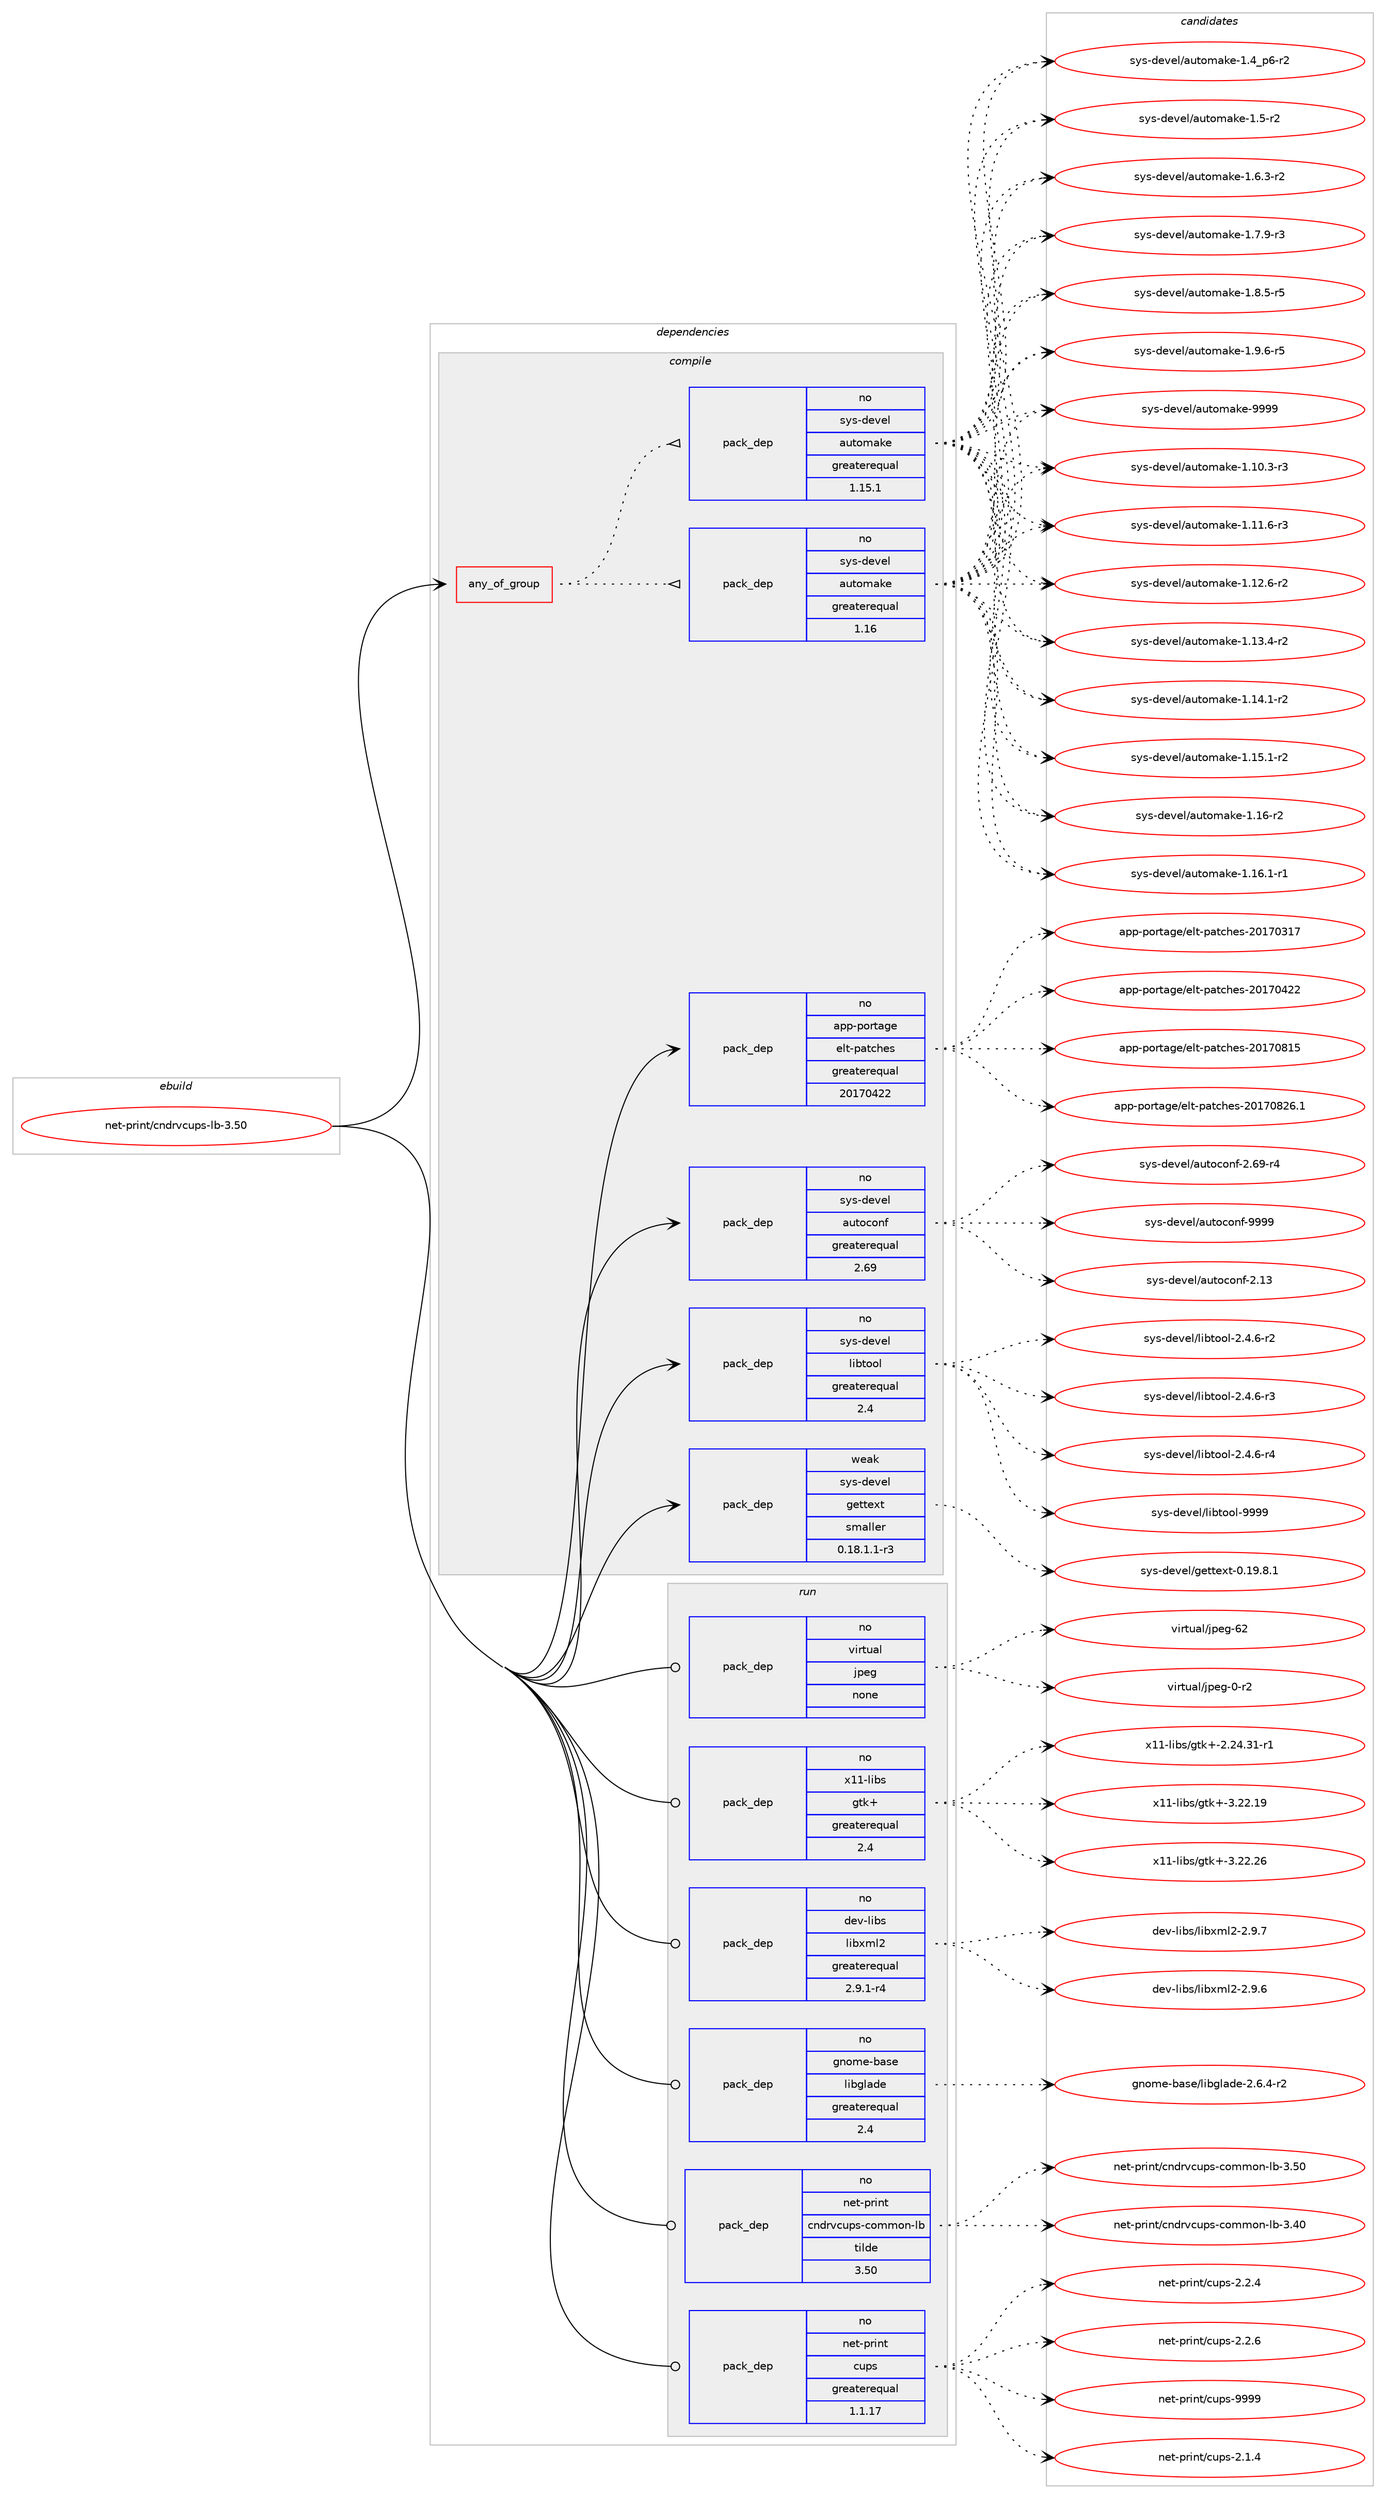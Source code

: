 digraph prolog {

# *************
# Graph options
# *************

newrank=true;
concentrate=true;
compound=true;
graph [rankdir=LR,fontname=Helvetica,fontsize=10,ranksep=1.5];#, ranksep=2.5, nodesep=0.2];
edge  [arrowhead=vee];
node  [fontname=Helvetica,fontsize=10];

# **********
# The ebuild
# **********

subgraph cluster_leftcol {
color=gray;
rank=same;
label=<<i>ebuild</i>>;
id [label="net-print/cndrvcups-lb-3.50", color=red, width=4, href="../net-print/cndrvcups-lb-3.50.svg"];
}

# ****************
# The dependencies
# ****************

subgraph cluster_midcol {
color=gray;
label=<<i>dependencies</i>>;
subgraph cluster_compile {
fillcolor="#eeeeee";
style=filled;
label=<<i>compile</i>>;
subgraph any27 {
dependency1166 [label=<<TABLE BORDER="0" CELLBORDER="1" CELLSPACING="0" CELLPADDING="4"><TR><TD CELLPADDING="10">any_of_group</TD></TR></TABLE>>, shape=none, color=red];subgraph pack780 {
dependency1167 [label=<<TABLE BORDER="0" CELLBORDER="1" CELLSPACING="0" CELLPADDING="4" WIDTH="220"><TR><TD ROWSPAN="6" CELLPADDING="30">pack_dep</TD></TR><TR><TD WIDTH="110">no</TD></TR><TR><TD>sys-devel</TD></TR><TR><TD>automake</TD></TR><TR><TD>greaterequal</TD></TR><TR><TD>1.16</TD></TR></TABLE>>, shape=none, color=blue];
}
dependency1166:e -> dependency1167:w [weight=20,style="dotted",arrowhead="oinv"];
subgraph pack781 {
dependency1168 [label=<<TABLE BORDER="0" CELLBORDER="1" CELLSPACING="0" CELLPADDING="4" WIDTH="220"><TR><TD ROWSPAN="6" CELLPADDING="30">pack_dep</TD></TR><TR><TD WIDTH="110">no</TD></TR><TR><TD>sys-devel</TD></TR><TR><TD>automake</TD></TR><TR><TD>greaterequal</TD></TR><TR><TD>1.15.1</TD></TR></TABLE>>, shape=none, color=blue];
}
dependency1166:e -> dependency1168:w [weight=20,style="dotted",arrowhead="oinv"];
}
id:e -> dependency1166:w [weight=20,style="solid",arrowhead="vee"];
subgraph pack782 {
dependency1169 [label=<<TABLE BORDER="0" CELLBORDER="1" CELLSPACING="0" CELLPADDING="4" WIDTH="220"><TR><TD ROWSPAN="6" CELLPADDING="30">pack_dep</TD></TR><TR><TD WIDTH="110">no</TD></TR><TR><TD>app-portage</TD></TR><TR><TD>elt-patches</TD></TR><TR><TD>greaterequal</TD></TR><TR><TD>20170422</TD></TR></TABLE>>, shape=none, color=blue];
}
id:e -> dependency1169:w [weight=20,style="solid",arrowhead="vee"];
subgraph pack783 {
dependency1170 [label=<<TABLE BORDER="0" CELLBORDER="1" CELLSPACING="0" CELLPADDING="4" WIDTH="220"><TR><TD ROWSPAN="6" CELLPADDING="30">pack_dep</TD></TR><TR><TD WIDTH="110">no</TD></TR><TR><TD>sys-devel</TD></TR><TR><TD>autoconf</TD></TR><TR><TD>greaterequal</TD></TR><TR><TD>2.69</TD></TR></TABLE>>, shape=none, color=blue];
}
id:e -> dependency1170:w [weight=20,style="solid",arrowhead="vee"];
subgraph pack784 {
dependency1171 [label=<<TABLE BORDER="0" CELLBORDER="1" CELLSPACING="0" CELLPADDING="4" WIDTH="220"><TR><TD ROWSPAN="6" CELLPADDING="30">pack_dep</TD></TR><TR><TD WIDTH="110">no</TD></TR><TR><TD>sys-devel</TD></TR><TR><TD>libtool</TD></TR><TR><TD>greaterequal</TD></TR><TR><TD>2.4</TD></TR></TABLE>>, shape=none, color=blue];
}
id:e -> dependency1171:w [weight=20,style="solid",arrowhead="vee"];
subgraph pack785 {
dependency1172 [label=<<TABLE BORDER="0" CELLBORDER="1" CELLSPACING="0" CELLPADDING="4" WIDTH="220"><TR><TD ROWSPAN="6" CELLPADDING="30">pack_dep</TD></TR><TR><TD WIDTH="110">weak</TD></TR><TR><TD>sys-devel</TD></TR><TR><TD>gettext</TD></TR><TR><TD>smaller</TD></TR><TR><TD>0.18.1.1-r3</TD></TR></TABLE>>, shape=none, color=blue];
}
id:e -> dependency1172:w [weight=20,style="solid",arrowhead="vee"];
}
subgraph cluster_compileandrun {
fillcolor="#eeeeee";
style=filled;
label=<<i>compile and run</i>>;
}
subgraph cluster_run {
fillcolor="#eeeeee";
style=filled;
label=<<i>run</i>>;
subgraph pack786 {
dependency1173 [label=<<TABLE BORDER="0" CELLBORDER="1" CELLSPACING="0" CELLPADDING="4" WIDTH="220"><TR><TD ROWSPAN="6" CELLPADDING="30">pack_dep</TD></TR><TR><TD WIDTH="110">no</TD></TR><TR><TD>dev-libs</TD></TR><TR><TD>libxml2</TD></TR><TR><TD>greaterequal</TD></TR><TR><TD>2.9.1-r4</TD></TR></TABLE>>, shape=none, color=blue];
}
id:e -> dependency1173:w [weight=20,style="solid",arrowhead="odot"];
subgraph pack787 {
dependency1174 [label=<<TABLE BORDER="0" CELLBORDER="1" CELLSPACING="0" CELLPADDING="4" WIDTH="220"><TR><TD ROWSPAN="6" CELLPADDING="30">pack_dep</TD></TR><TR><TD WIDTH="110">no</TD></TR><TR><TD>gnome-base</TD></TR><TR><TD>libglade</TD></TR><TR><TD>greaterequal</TD></TR><TR><TD>2.4</TD></TR></TABLE>>, shape=none, color=blue];
}
id:e -> dependency1174:w [weight=20,style="solid",arrowhead="odot"];
subgraph pack788 {
dependency1175 [label=<<TABLE BORDER="0" CELLBORDER="1" CELLSPACING="0" CELLPADDING="4" WIDTH="220"><TR><TD ROWSPAN="6" CELLPADDING="30">pack_dep</TD></TR><TR><TD WIDTH="110">no</TD></TR><TR><TD>net-print</TD></TR><TR><TD>cndrvcups-common-lb</TD></TR><TR><TD>tilde</TD></TR><TR><TD>3.50</TD></TR></TABLE>>, shape=none, color=blue];
}
id:e -> dependency1175:w [weight=20,style="solid",arrowhead="odot"];
subgraph pack789 {
dependency1176 [label=<<TABLE BORDER="0" CELLBORDER="1" CELLSPACING="0" CELLPADDING="4" WIDTH="220"><TR><TD ROWSPAN="6" CELLPADDING="30">pack_dep</TD></TR><TR><TD WIDTH="110">no</TD></TR><TR><TD>net-print</TD></TR><TR><TD>cups</TD></TR><TR><TD>greaterequal</TD></TR><TR><TD>1.1.17</TD></TR></TABLE>>, shape=none, color=blue];
}
id:e -> dependency1176:w [weight=20,style="solid",arrowhead="odot"];
subgraph pack790 {
dependency1177 [label=<<TABLE BORDER="0" CELLBORDER="1" CELLSPACING="0" CELLPADDING="4" WIDTH="220"><TR><TD ROWSPAN="6" CELLPADDING="30">pack_dep</TD></TR><TR><TD WIDTH="110">no</TD></TR><TR><TD>virtual</TD></TR><TR><TD>jpeg</TD></TR><TR><TD>none</TD></TR><TR><TD></TD></TR></TABLE>>, shape=none, color=blue];
}
id:e -> dependency1177:w [weight=20,style="solid",arrowhead="odot"];
subgraph pack791 {
dependency1178 [label=<<TABLE BORDER="0" CELLBORDER="1" CELLSPACING="0" CELLPADDING="4" WIDTH="220"><TR><TD ROWSPAN="6" CELLPADDING="30">pack_dep</TD></TR><TR><TD WIDTH="110">no</TD></TR><TR><TD>x11-libs</TD></TR><TR><TD>gtk+</TD></TR><TR><TD>greaterequal</TD></TR><TR><TD>2.4</TD></TR></TABLE>>, shape=none, color=blue];
}
id:e -> dependency1178:w [weight=20,style="solid",arrowhead="odot"];
}
}

# **************
# The candidates
# **************

subgraph cluster_choices {
rank=same;
color=gray;
label=<<i>candidates</i>>;

subgraph choice780 {
color=black;
nodesep=1;
choice11512111545100101118101108479711711611110997107101454946494846514511451 [label="sys-devel/automake-1.10.3-r3", color=red, width=4,href="../sys-devel/automake-1.10.3-r3.svg"];
choice11512111545100101118101108479711711611110997107101454946494946544511451 [label="sys-devel/automake-1.11.6-r3", color=red, width=4,href="../sys-devel/automake-1.11.6-r3.svg"];
choice11512111545100101118101108479711711611110997107101454946495046544511450 [label="sys-devel/automake-1.12.6-r2", color=red, width=4,href="../sys-devel/automake-1.12.6-r2.svg"];
choice11512111545100101118101108479711711611110997107101454946495146524511450 [label="sys-devel/automake-1.13.4-r2", color=red, width=4,href="../sys-devel/automake-1.13.4-r2.svg"];
choice11512111545100101118101108479711711611110997107101454946495246494511450 [label="sys-devel/automake-1.14.1-r2", color=red, width=4,href="../sys-devel/automake-1.14.1-r2.svg"];
choice11512111545100101118101108479711711611110997107101454946495346494511450 [label="sys-devel/automake-1.15.1-r2", color=red, width=4,href="../sys-devel/automake-1.15.1-r2.svg"];
choice1151211154510010111810110847971171161111099710710145494649544511450 [label="sys-devel/automake-1.16-r2", color=red, width=4,href="../sys-devel/automake-1.16-r2.svg"];
choice11512111545100101118101108479711711611110997107101454946495446494511449 [label="sys-devel/automake-1.16.1-r1", color=red, width=4,href="../sys-devel/automake-1.16.1-r1.svg"];
choice115121115451001011181011084797117116111109971071014549465295112544511450 [label="sys-devel/automake-1.4_p6-r2", color=red, width=4,href="../sys-devel/automake-1.4_p6-r2.svg"];
choice11512111545100101118101108479711711611110997107101454946534511450 [label="sys-devel/automake-1.5-r2", color=red, width=4,href="../sys-devel/automake-1.5-r2.svg"];
choice115121115451001011181011084797117116111109971071014549465446514511450 [label="sys-devel/automake-1.6.3-r2", color=red, width=4,href="../sys-devel/automake-1.6.3-r2.svg"];
choice115121115451001011181011084797117116111109971071014549465546574511451 [label="sys-devel/automake-1.7.9-r3", color=red, width=4,href="../sys-devel/automake-1.7.9-r3.svg"];
choice115121115451001011181011084797117116111109971071014549465646534511453 [label="sys-devel/automake-1.8.5-r5", color=red, width=4,href="../sys-devel/automake-1.8.5-r5.svg"];
choice115121115451001011181011084797117116111109971071014549465746544511453 [label="sys-devel/automake-1.9.6-r5", color=red, width=4,href="../sys-devel/automake-1.9.6-r5.svg"];
choice115121115451001011181011084797117116111109971071014557575757 [label="sys-devel/automake-9999", color=red, width=4,href="../sys-devel/automake-9999.svg"];
dependency1167:e -> choice11512111545100101118101108479711711611110997107101454946494846514511451:w [style=dotted,weight="100"];
dependency1167:e -> choice11512111545100101118101108479711711611110997107101454946494946544511451:w [style=dotted,weight="100"];
dependency1167:e -> choice11512111545100101118101108479711711611110997107101454946495046544511450:w [style=dotted,weight="100"];
dependency1167:e -> choice11512111545100101118101108479711711611110997107101454946495146524511450:w [style=dotted,weight="100"];
dependency1167:e -> choice11512111545100101118101108479711711611110997107101454946495246494511450:w [style=dotted,weight="100"];
dependency1167:e -> choice11512111545100101118101108479711711611110997107101454946495346494511450:w [style=dotted,weight="100"];
dependency1167:e -> choice1151211154510010111810110847971171161111099710710145494649544511450:w [style=dotted,weight="100"];
dependency1167:e -> choice11512111545100101118101108479711711611110997107101454946495446494511449:w [style=dotted,weight="100"];
dependency1167:e -> choice115121115451001011181011084797117116111109971071014549465295112544511450:w [style=dotted,weight="100"];
dependency1167:e -> choice11512111545100101118101108479711711611110997107101454946534511450:w [style=dotted,weight="100"];
dependency1167:e -> choice115121115451001011181011084797117116111109971071014549465446514511450:w [style=dotted,weight="100"];
dependency1167:e -> choice115121115451001011181011084797117116111109971071014549465546574511451:w [style=dotted,weight="100"];
dependency1167:e -> choice115121115451001011181011084797117116111109971071014549465646534511453:w [style=dotted,weight="100"];
dependency1167:e -> choice115121115451001011181011084797117116111109971071014549465746544511453:w [style=dotted,weight="100"];
dependency1167:e -> choice115121115451001011181011084797117116111109971071014557575757:w [style=dotted,weight="100"];
}
subgraph choice781 {
color=black;
nodesep=1;
choice11512111545100101118101108479711711611110997107101454946494846514511451 [label="sys-devel/automake-1.10.3-r3", color=red, width=4,href="../sys-devel/automake-1.10.3-r3.svg"];
choice11512111545100101118101108479711711611110997107101454946494946544511451 [label="sys-devel/automake-1.11.6-r3", color=red, width=4,href="../sys-devel/automake-1.11.6-r3.svg"];
choice11512111545100101118101108479711711611110997107101454946495046544511450 [label="sys-devel/automake-1.12.6-r2", color=red, width=4,href="../sys-devel/automake-1.12.6-r2.svg"];
choice11512111545100101118101108479711711611110997107101454946495146524511450 [label="sys-devel/automake-1.13.4-r2", color=red, width=4,href="../sys-devel/automake-1.13.4-r2.svg"];
choice11512111545100101118101108479711711611110997107101454946495246494511450 [label="sys-devel/automake-1.14.1-r2", color=red, width=4,href="../sys-devel/automake-1.14.1-r2.svg"];
choice11512111545100101118101108479711711611110997107101454946495346494511450 [label="sys-devel/automake-1.15.1-r2", color=red, width=4,href="../sys-devel/automake-1.15.1-r2.svg"];
choice1151211154510010111810110847971171161111099710710145494649544511450 [label="sys-devel/automake-1.16-r2", color=red, width=4,href="../sys-devel/automake-1.16-r2.svg"];
choice11512111545100101118101108479711711611110997107101454946495446494511449 [label="sys-devel/automake-1.16.1-r1", color=red, width=4,href="../sys-devel/automake-1.16.1-r1.svg"];
choice115121115451001011181011084797117116111109971071014549465295112544511450 [label="sys-devel/automake-1.4_p6-r2", color=red, width=4,href="../sys-devel/automake-1.4_p6-r2.svg"];
choice11512111545100101118101108479711711611110997107101454946534511450 [label="sys-devel/automake-1.5-r2", color=red, width=4,href="../sys-devel/automake-1.5-r2.svg"];
choice115121115451001011181011084797117116111109971071014549465446514511450 [label="sys-devel/automake-1.6.3-r2", color=red, width=4,href="../sys-devel/automake-1.6.3-r2.svg"];
choice115121115451001011181011084797117116111109971071014549465546574511451 [label="sys-devel/automake-1.7.9-r3", color=red, width=4,href="../sys-devel/automake-1.7.9-r3.svg"];
choice115121115451001011181011084797117116111109971071014549465646534511453 [label="sys-devel/automake-1.8.5-r5", color=red, width=4,href="../sys-devel/automake-1.8.5-r5.svg"];
choice115121115451001011181011084797117116111109971071014549465746544511453 [label="sys-devel/automake-1.9.6-r5", color=red, width=4,href="../sys-devel/automake-1.9.6-r5.svg"];
choice115121115451001011181011084797117116111109971071014557575757 [label="sys-devel/automake-9999", color=red, width=4,href="../sys-devel/automake-9999.svg"];
dependency1168:e -> choice11512111545100101118101108479711711611110997107101454946494846514511451:w [style=dotted,weight="100"];
dependency1168:e -> choice11512111545100101118101108479711711611110997107101454946494946544511451:w [style=dotted,weight="100"];
dependency1168:e -> choice11512111545100101118101108479711711611110997107101454946495046544511450:w [style=dotted,weight="100"];
dependency1168:e -> choice11512111545100101118101108479711711611110997107101454946495146524511450:w [style=dotted,weight="100"];
dependency1168:e -> choice11512111545100101118101108479711711611110997107101454946495246494511450:w [style=dotted,weight="100"];
dependency1168:e -> choice11512111545100101118101108479711711611110997107101454946495346494511450:w [style=dotted,weight="100"];
dependency1168:e -> choice1151211154510010111810110847971171161111099710710145494649544511450:w [style=dotted,weight="100"];
dependency1168:e -> choice11512111545100101118101108479711711611110997107101454946495446494511449:w [style=dotted,weight="100"];
dependency1168:e -> choice115121115451001011181011084797117116111109971071014549465295112544511450:w [style=dotted,weight="100"];
dependency1168:e -> choice11512111545100101118101108479711711611110997107101454946534511450:w [style=dotted,weight="100"];
dependency1168:e -> choice115121115451001011181011084797117116111109971071014549465446514511450:w [style=dotted,weight="100"];
dependency1168:e -> choice115121115451001011181011084797117116111109971071014549465546574511451:w [style=dotted,weight="100"];
dependency1168:e -> choice115121115451001011181011084797117116111109971071014549465646534511453:w [style=dotted,weight="100"];
dependency1168:e -> choice115121115451001011181011084797117116111109971071014549465746544511453:w [style=dotted,weight="100"];
dependency1168:e -> choice115121115451001011181011084797117116111109971071014557575757:w [style=dotted,weight="100"];
}
subgraph choice782 {
color=black;
nodesep=1;
choice97112112451121111141169710310147101108116451129711699104101115455048495548514955 [label="app-portage/elt-patches-20170317", color=red, width=4,href="../app-portage/elt-patches-20170317.svg"];
choice97112112451121111141169710310147101108116451129711699104101115455048495548525050 [label="app-portage/elt-patches-20170422", color=red, width=4,href="../app-portage/elt-patches-20170422.svg"];
choice97112112451121111141169710310147101108116451129711699104101115455048495548564953 [label="app-portage/elt-patches-20170815", color=red, width=4,href="../app-portage/elt-patches-20170815.svg"];
choice971121124511211111411697103101471011081164511297116991041011154550484955485650544649 [label="app-portage/elt-patches-20170826.1", color=red, width=4,href="../app-portage/elt-patches-20170826.1.svg"];
dependency1169:e -> choice97112112451121111141169710310147101108116451129711699104101115455048495548514955:w [style=dotted,weight="100"];
dependency1169:e -> choice97112112451121111141169710310147101108116451129711699104101115455048495548525050:w [style=dotted,weight="100"];
dependency1169:e -> choice97112112451121111141169710310147101108116451129711699104101115455048495548564953:w [style=dotted,weight="100"];
dependency1169:e -> choice971121124511211111411697103101471011081164511297116991041011154550484955485650544649:w [style=dotted,weight="100"];
}
subgraph choice783 {
color=black;
nodesep=1;
choice115121115451001011181011084797117116111991111101024550464951 [label="sys-devel/autoconf-2.13", color=red, width=4,href="../sys-devel/autoconf-2.13.svg"];
choice1151211154510010111810110847971171161119911111010245504654574511452 [label="sys-devel/autoconf-2.69-r4", color=red, width=4,href="../sys-devel/autoconf-2.69-r4.svg"];
choice115121115451001011181011084797117116111991111101024557575757 [label="sys-devel/autoconf-9999", color=red, width=4,href="../sys-devel/autoconf-9999.svg"];
dependency1170:e -> choice115121115451001011181011084797117116111991111101024550464951:w [style=dotted,weight="100"];
dependency1170:e -> choice1151211154510010111810110847971171161119911111010245504654574511452:w [style=dotted,weight="100"];
dependency1170:e -> choice115121115451001011181011084797117116111991111101024557575757:w [style=dotted,weight="100"];
}
subgraph choice784 {
color=black;
nodesep=1;
choice1151211154510010111810110847108105981161111111084550465246544511450 [label="sys-devel/libtool-2.4.6-r2", color=red, width=4,href="../sys-devel/libtool-2.4.6-r2.svg"];
choice1151211154510010111810110847108105981161111111084550465246544511451 [label="sys-devel/libtool-2.4.6-r3", color=red, width=4,href="../sys-devel/libtool-2.4.6-r3.svg"];
choice1151211154510010111810110847108105981161111111084550465246544511452 [label="sys-devel/libtool-2.4.6-r4", color=red, width=4,href="../sys-devel/libtool-2.4.6-r4.svg"];
choice1151211154510010111810110847108105981161111111084557575757 [label="sys-devel/libtool-9999", color=red, width=4,href="../sys-devel/libtool-9999.svg"];
dependency1171:e -> choice1151211154510010111810110847108105981161111111084550465246544511450:w [style=dotted,weight="100"];
dependency1171:e -> choice1151211154510010111810110847108105981161111111084550465246544511451:w [style=dotted,weight="100"];
dependency1171:e -> choice1151211154510010111810110847108105981161111111084550465246544511452:w [style=dotted,weight="100"];
dependency1171:e -> choice1151211154510010111810110847108105981161111111084557575757:w [style=dotted,weight="100"];
}
subgraph choice785 {
color=black;
nodesep=1;
choice1151211154510010111810110847103101116116101120116454846495746564649 [label="sys-devel/gettext-0.19.8.1", color=red, width=4,href="../sys-devel/gettext-0.19.8.1.svg"];
dependency1172:e -> choice1151211154510010111810110847103101116116101120116454846495746564649:w [style=dotted,weight="100"];
}
subgraph choice786 {
color=black;
nodesep=1;
choice1001011184510810598115471081059812010910850455046574654 [label="dev-libs/libxml2-2.9.6", color=red, width=4,href="../dev-libs/libxml2-2.9.6.svg"];
choice1001011184510810598115471081059812010910850455046574655 [label="dev-libs/libxml2-2.9.7", color=red, width=4,href="../dev-libs/libxml2-2.9.7.svg"];
dependency1173:e -> choice1001011184510810598115471081059812010910850455046574654:w [style=dotted,weight="100"];
dependency1173:e -> choice1001011184510810598115471081059812010910850455046574655:w [style=dotted,weight="100"];
}
subgraph choice787 {
color=black;
nodesep=1;
choice1031101111091014598971151014710810598103108971001014550465446524511450 [label="gnome-base/libglade-2.6.4-r2", color=red, width=4,href="../gnome-base/libglade-2.6.4-r2.svg"];
dependency1174:e -> choice1031101111091014598971151014710810598103108971001014550465446524511450:w [style=dotted,weight="100"];
}
subgraph choice788 {
color=black;
nodesep=1;
choice11010111645112114105110116479911010011411899117112115459911110910911111045108984551465248 [label="net-print/cndrvcups-common-lb-3.40", color=red, width=4,href="../net-print/cndrvcups-common-lb-3.40.svg"];
choice11010111645112114105110116479911010011411899117112115459911110910911111045108984551465348 [label="net-print/cndrvcups-common-lb-3.50", color=red, width=4,href="../net-print/cndrvcups-common-lb-3.50.svg"];
dependency1175:e -> choice11010111645112114105110116479911010011411899117112115459911110910911111045108984551465248:w [style=dotted,weight="100"];
dependency1175:e -> choice11010111645112114105110116479911010011411899117112115459911110910911111045108984551465348:w [style=dotted,weight="100"];
}
subgraph choice789 {
color=black;
nodesep=1;
choice110101116451121141051101164799117112115455046494652 [label="net-print/cups-2.1.4", color=red, width=4,href="../net-print/cups-2.1.4.svg"];
choice110101116451121141051101164799117112115455046504652 [label="net-print/cups-2.2.4", color=red, width=4,href="../net-print/cups-2.2.4.svg"];
choice110101116451121141051101164799117112115455046504654 [label="net-print/cups-2.2.6", color=red, width=4,href="../net-print/cups-2.2.6.svg"];
choice1101011164511211410511011647991171121154557575757 [label="net-print/cups-9999", color=red, width=4,href="../net-print/cups-9999.svg"];
dependency1176:e -> choice110101116451121141051101164799117112115455046494652:w [style=dotted,weight="100"];
dependency1176:e -> choice110101116451121141051101164799117112115455046504652:w [style=dotted,weight="100"];
dependency1176:e -> choice110101116451121141051101164799117112115455046504654:w [style=dotted,weight="100"];
dependency1176:e -> choice1101011164511211410511011647991171121154557575757:w [style=dotted,weight="100"];
}
subgraph choice790 {
color=black;
nodesep=1;
choice118105114116117971084710611210110345484511450 [label="virtual/jpeg-0-r2", color=red, width=4,href="../virtual/jpeg-0-r2.svg"];
choice1181051141161179710847106112101103455450 [label="virtual/jpeg-62", color=red, width=4,href="../virtual/jpeg-62.svg"];
dependency1177:e -> choice118105114116117971084710611210110345484511450:w [style=dotted,weight="100"];
dependency1177:e -> choice1181051141161179710847106112101103455450:w [style=dotted,weight="100"];
}
subgraph choice791 {
color=black;
nodesep=1;
choice12049494510810598115471031161074345504650524651494511449 [label="x11-libs/gtk+-2.24.31-r1", color=red, width=4,href="../x11-libs/gtk+-2.24.31-r1.svg"];
choice1204949451081059811547103116107434551465050464957 [label="x11-libs/gtk+-3.22.19", color=red, width=4,href="../x11-libs/gtk+-3.22.19.svg"];
choice1204949451081059811547103116107434551465050465054 [label="x11-libs/gtk+-3.22.26", color=red, width=4,href="../x11-libs/gtk+-3.22.26.svg"];
dependency1178:e -> choice12049494510810598115471031161074345504650524651494511449:w [style=dotted,weight="100"];
dependency1178:e -> choice1204949451081059811547103116107434551465050464957:w [style=dotted,weight="100"];
dependency1178:e -> choice1204949451081059811547103116107434551465050465054:w [style=dotted,weight="100"];
}
}

}
